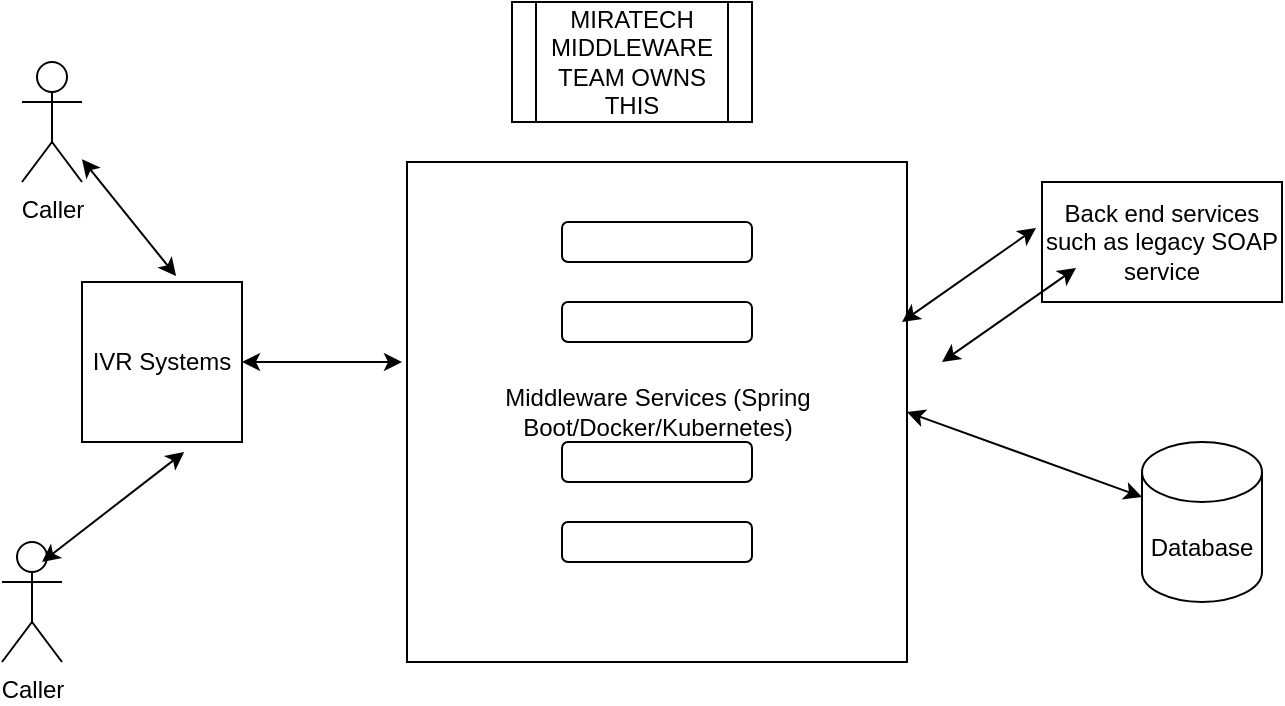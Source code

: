 <mxfile version="21.0.2" type="github">
  <diagram name="Page-1" id="l-FEgSQEtb5y5zVLfHLs">
    <mxGraphModel dx="794" dy="390" grid="1" gridSize="10" guides="1" tooltips="1" connect="1" arrows="1" fold="1" page="1" pageScale="1" pageWidth="850" pageHeight="1100" math="0" shadow="0">
      <root>
        <mxCell id="0" />
        <mxCell id="1" parent="0" />
        <mxCell id="m_QjOIqGxegdPOi5LpQa-1" value="Middleware Services (Spring Boot/Docker/Kubernetes)" style="whiteSpace=wrap;html=1;aspect=fixed;" vertex="1" parent="1">
          <mxGeometry x="262.5" y="100" width="250" height="250" as="geometry" />
        </mxCell>
        <mxCell id="m_QjOIqGxegdPOi5LpQa-2" value="" style="rounded=1;whiteSpace=wrap;html=1;" vertex="1" parent="1">
          <mxGeometry x="340" y="130" width="95" height="20" as="geometry" />
        </mxCell>
        <mxCell id="m_QjOIqGxegdPOi5LpQa-3" value="" style="rounded=1;whiteSpace=wrap;html=1;" vertex="1" parent="1">
          <mxGeometry x="340" y="280" width="95" height="20" as="geometry" />
        </mxCell>
        <mxCell id="m_QjOIqGxegdPOi5LpQa-4" value="" style="rounded=1;whiteSpace=wrap;html=1;" vertex="1" parent="1">
          <mxGeometry x="340" y="170" width="95" height="20" as="geometry" />
        </mxCell>
        <mxCell id="m_QjOIqGxegdPOi5LpQa-5" value="" style="rounded=1;whiteSpace=wrap;html=1;" vertex="1" parent="1">
          <mxGeometry x="340" y="240" width="95" height="20" as="geometry" />
        </mxCell>
        <mxCell id="m_QjOIqGxegdPOi5LpQa-9" value="Back end services such as legacy SOAP service" style="rounded=0;whiteSpace=wrap;html=1;" vertex="1" parent="1">
          <mxGeometry x="580" y="110" width="120" height="60" as="geometry" />
        </mxCell>
        <mxCell id="m_QjOIqGxegdPOi5LpQa-10" value="Database" style="shape=cylinder3;whiteSpace=wrap;html=1;boundedLbl=1;backgroundOutline=1;size=15;" vertex="1" parent="1">
          <mxGeometry x="630" y="240" width="60" height="80" as="geometry" />
        </mxCell>
        <mxCell id="m_QjOIqGxegdPOi5LpQa-12" value="" style="endArrow=classic;startArrow=classic;html=1;rounded=0;entryX=-0.025;entryY=0.383;entryDx=0;entryDy=0;entryPerimeter=0;" edge="1" parent="1" target="m_QjOIqGxegdPOi5LpQa-9">
          <mxGeometry width="50" height="50" relative="1" as="geometry">
            <mxPoint x="510" y="180" as="sourcePoint" />
            <mxPoint x="560" y="130" as="targetPoint" />
          </mxGeometry>
        </mxCell>
        <mxCell id="m_QjOIqGxegdPOi5LpQa-13" value="" style="endArrow=classic;startArrow=classic;html=1;rounded=0;entryX=0;entryY=0;entryDx=0;entryDy=27.5;entryPerimeter=0;exitX=1;exitY=0.5;exitDx=0;exitDy=0;" edge="1" parent="1" source="m_QjOIqGxegdPOi5LpQa-1" target="m_QjOIqGxegdPOi5LpQa-10">
          <mxGeometry width="50" height="50" relative="1" as="geometry">
            <mxPoint x="520" y="190" as="sourcePoint" />
            <mxPoint x="587" y="143" as="targetPoint" />
          </mxGeometry>
        </mxCell>
        <mxCell id="m_QjOIqGxegdPOi5LpQa-14" value="IVR Systems" style="whiteSpace=wrap;html=1;aspect=fixed;" vertex="1" parent="1">
          <mxGeometry x="100" y="160" width="80" height="80" as="geometry" />
        </mxCell>
        <mxCell id="m_QjOIqGxegdPOi5LpQa-15" value="Caller" style="shape=umlActor;verticalLabelPosition=bottom;verticalAlign=top;html=1;outlineConnect=0;" vertex="1" parent="1">
          <mxGeometry x="70" y="50" width="30" height="60" as="geometry" />
        </mxCell>
        <mxCell id="m_QjOIqGxegdPOi5LpQa-16" value="" style="endArrow=classic;startArrow=classic;html=1;rounded=0;entryX=0.588;entryY=-0.037;entryDx=0;entryDy=0;entryPerimeter=0;" edge="1" parent="1" source="m_QjOIqGxegdPOi5LpQa-15" target="m_QjOIqGxegdPOi5LpQa-14">
          <mxGeometry width="50" height="50" relative="1" as="geometry">
            <mxPoint x="70" y="140" as="sourcePoint" />
            <mxPoint x="140" y="130" as="targetPoint" />
          </mxGeometry>
        </mxCell>
        <mxCell id="m_QjOIqGxegdPOi5LpQa-17" value="" style="endArrow=classic;startArrow=classic;html=1;rounded=0;entryX=-0.025;entryY=0.383;entryDx=0;entryDy=0;entryPerimeter=0;" edge="1" parent="1">
          <mxGeometry width="50" height="50" relative="1" as="geometry">
            <mxPoint x="530" y="200" as="sourcePoint" />
            <mxPoint x="597" y="153" as="targetPoint" />
          </mxGeometry>
        </mxCell>
        <mxCell id="m_QjOIqGxegdPOi5LpQa-18" value="Caller" style="shape=umlActor;verticalLabelPosition=bottom;verticalAlign=top;html=1;outlineConnect=0;" vertex="1" parent="1">
          <mxGeometry x="60" y="290" width="30" height="60" as="geometry" />
        </mxCell>
        <mxCell id="m_QjOIqGxegdPOi5LpQa-20" value="" style="endArrow=classic;startArrow=classic;html=1;rounded=0;entryX=0.638;entryY=1.063;entryDx=0;entryDy=0;entryPerimeter=0;" edge="1" parent="1" target="m_QjOIqGxegdPOi5LpQa-14">
          <mxGeometry width="50" height="50" relative="1" as="geometry">
            <mxPoint x="80" y="300" as="sourcePoint" />
            <mxPoint x="127" y="358" as="targetPoint" />
          </mxGeometry>
        </mxCell>
        <mxCell id="m_QjOIqGxegdPOi5LpQa-21" value="" style="endArrow=classic;startArrow=classic;html=1;rounded=0;exitX=1;exitY=0.5;exitDx=0;exitDy=0;" edge="1" parent="1" source="m_QjOIqGxegdPOi5LpQa-14">
          <mxGeometry width="50" height="50" relative="1" as="geometry">
            <mxPoint x="180" y="210" as="sourcePoint" />
            <mxPoint x="260" y="200" as="targetPoint" />
          </mxGeometry>
        </mxCell>
        <mxCell id="m_QjOIqGxegdPOi5LpQa-22" value="MIRATECH MIDDLEWARE TEAM OWNS THIS " style="shape=process;whiteSpace=wrap;html=1;backgroundOutline=1;" vertex="1" parent="1">
          <mxGeometry x="315" y="20" width="120" height="60" as="geometry" />
        </mxCell>
      </root>
    </mxGraphModel>
  </diagram>
</mxfile>

